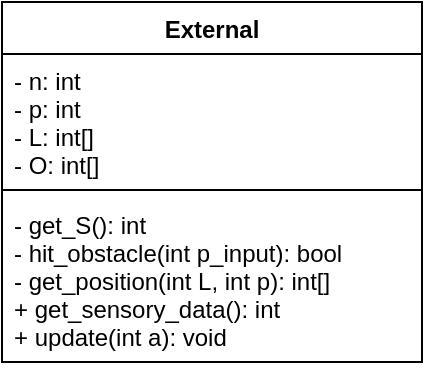 <mxfile version="20.5.1" type="device"><diagram id="hSFRC1v4SkGIziGEGGNn" name="Page-1"><mxGraphModel dx="1422" dy="762" grid="1" gridSize="10" guides="1" tooltips="1" connect="1" arrows="1" fold="1" page="1" pageScale="1" pageWidth="850" pageHeight="1100" math="0" shadow="0"><root><mxCell id="0"/><mxCell id="1" parent="0"/><mxCell id="IskzsOkFZB_kGJjiZmEZ-8" value="External" style="swimlane;fontStyle=1;align=center;verticalAlign=top;childLayout=stackLayout;horizontal=1;startSize=26;horizontalStack=0;resizeParent=1;resizeParentMax=0;resizeLast=0;collapsible=1;marginBottom=0;" parent="1" vertex="1"><mxGeometry x="240" y="160" width="210" height="180" as="geometry"/></mxCell><mxCell id="IskzsOkFZB_kGJjiZmEZ-9" value="- n: int&#10;- p: int&#10;- L: int[]&#10;- O: int[]" style="text;align=left;verticalAlign=top;spacingLeft=4;spacingRight=4;overflow=hidden;rotatable=0;points=[[0,0.5],[1,0.5]];portConstraint=eastwest;" parent="IskzsOkFZB_kGJjiZmEZ-8" vertex="1"><mxGeometry y="26" width="210" height="64" as="geometry"/></mxCell><mxCell id="IskzsOkFZB_kGJjiZmEZ-10" value="" style="line;strokeWidth=1;fillColor=none;align=left;verticalAlign=middle;spacingTop=-1;spacingLeft=3;spacingRight=3;rotatable=0;labelPosition=right;points=[];portConstraint=eastwest;strokeColor=inherit;" parent="IskzsOkFZB_kGJjiZmEZ-8" vertex="1"><mxGeometry y="90" width="210" height="8" as="geometry"/></mxCell><mxCell id="IskzsOkFZB_kGJjiZmEZ-11" value="- get_S(): int&#10;- hit_obstacle(int p_input): bool&#10;- get_position(int L, int p): int[]&#10;+ get_sensory_data(): int&#10;+ update(int a): void" style="text;strokeColor=none;fillColor=none;align=left;verticalAlign=top;spacingLeft=4;spacingRight=4;overflow=hidden;rotatable=0;points=[[0,0.5],[1,0.5]];portConstraint=eastwest;" parent="IskzsOkFZB_kGJjiZmEZ-8" vertex="1"><mxGeometry y="98" width="210" height="82" as="geometry"/></mxCell></root></mxGraphModel></diagram></mxfile>